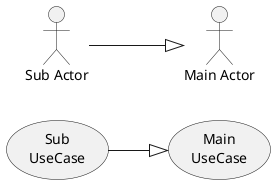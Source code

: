 @startuml

left to right direction

usecase "Main\nUseCase" as m
usecase "Sub\nUseCase" as s

actor "Sub Actor" as sa
actor "Main Actor" as ma

s --|> m
sa --|> ma

@enduml